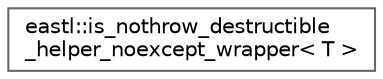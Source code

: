 digraph "类继承关系图"
{
 // LATEX_PDF_SIZE
  bgcolor="transparent";
  edge [fontname=Helvetica,fontsize=10,labelfontname=Helvetica,labelfontsize=10];
  node [fontname=Helvetica,fontsize=10,shape=box,height=0.2,width=0.4];
  rankdir="LR";
  Node0 [id="Node000000",label="eastl::is_nothrow_destructible\l_helper_noexcept_wrapper\< T \>",height=0.2,width=0.4,color="grey40", fillcolor="white", style="filled",URL="$structeastl_1_1is__nothrow__destructible__helper__noexcept__wrapper.html",tooltip=" "];
}
